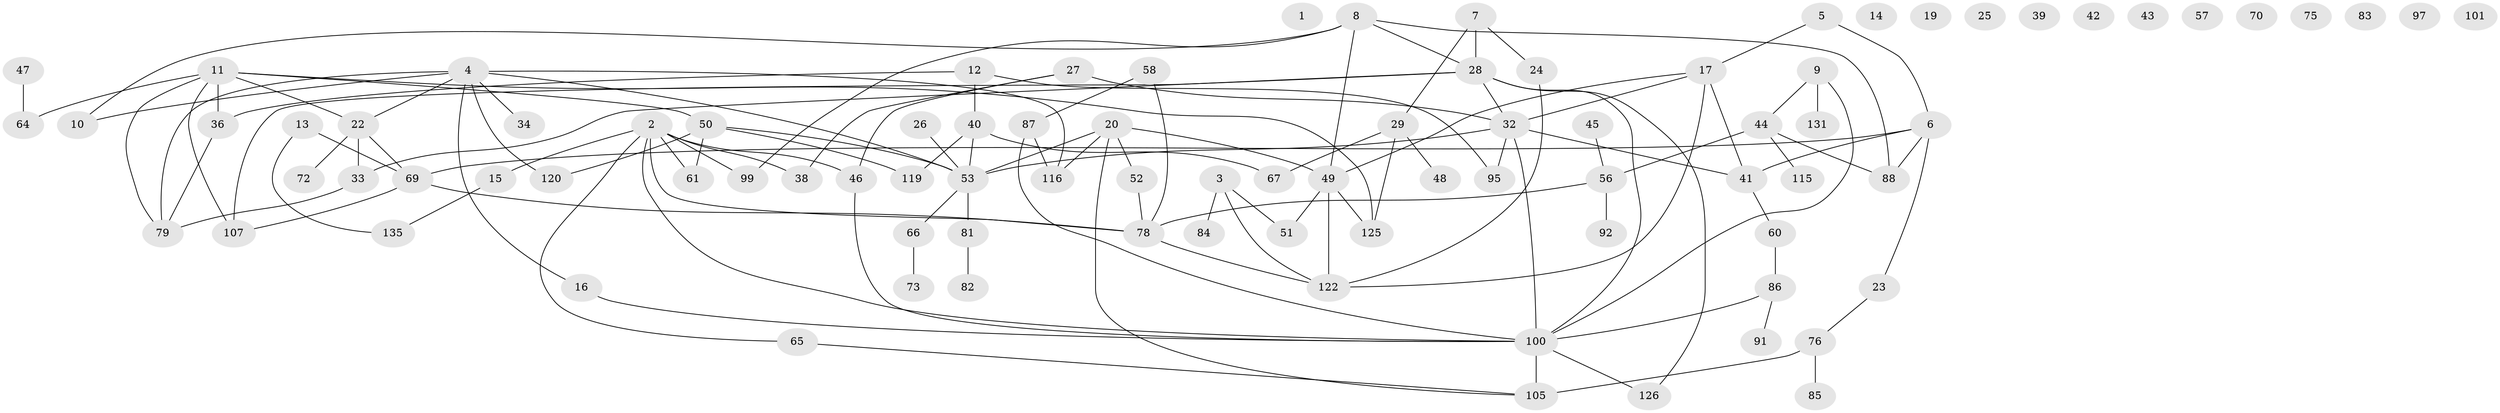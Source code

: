 // original degree distribution, {1: 0.17647058823529413, 6: 0.03676470588235294, 3: 0.23529411764705882, 5: 0.0661764705882353, 2: 0.27205882352941174, 4: 0.11764705882352941, 0: 0.08823529411764706, 7: 0.007352941176470588}
// Generated by graph-tools (version 1.1) at 2025/41/03/06/25 10:41:22]
// undirected, 90 vertices, 121 edges
graph export_dot {
graph [start="1"]
  node [color=gray90,style=filled];
  1 [super="+30"];
  2 [super="+55"];
  3 [super="+94"];
  4 [super="+35"];
  5;
  6 [super="+104"];
  7 [super="+31"];
  8 [super="+80"];
  9 [super="+63"];
  10;
  11 [super="+93"];
  12 [super="+21"];
  13 [super="+132"];
  14;
  15 [super="+77"];
  16;
  17 [super="+18"];
  19;
  20 [super="+102"];
  22 [super="+37"];
  23;
  24;
  25;
  26;
  27 [super="+112"];
  28 [super="+71"];
  29 [super="+118"];
  32 [super="+110"];
  33 [super="+123"];
  34;
  36 [super="+124"];
  38 [super="+54"];
  39;
  40 [super="+106"];
  41 [super="+114"];
  42;
  43;
  44 [super="+130"];
  45;
  46;
  47 [super="+113"];
  48 [super="+127"];
  49 [super="+96"];
  50 [super="+59"];
  51 [super="+134"];
  52 [super="+89"];
  53 [super="+109"];
  56 [super="+68"];
  57;
  58;
  60 [super="+62"];
  61 [super="+90"];
  64;
  65 [super="+121"];
  66;
  67;
  69 [super="+74"];
  70;
  72;
  73 [super="+111"];
  75;
  76 [super="+98"];
  78 [super="+136"];
  79;
  81;
  82 [super="+128"];
  83;
  84;
  85 [super="+129"];
  86 [super="+117"];
  87;
  88 [super="+103"];
  91;
  92;
  95;
  97;
  99;
  100 [super="+108"];
  101;
  105;
  107;
  115;
  116;
  119;
  120;
  122 [super="+133"];
  125;
  126;
  131;
  135;
  2 -- 15;
  2 -- 38;
  2 -- 99;
  2 -- 100;
  2 -- 46;
  2 -- 78;
  2 -- 65;
  2 -- 61;
  3 -- 84;
  3 -- 122;
  3 -- 51;
  4 -- 10;
  4 -- 22;
  4 -- 120;
  4 -- 16;
  4 -- 34;
  4 -- 116;
  4 -- 79;
  4 -- 53;
  5 -- 6;
  5 -- 17;
  6 -- 23;
  6 -- 88;
  6 -- 41;
  6 -- 69;
  7 -- 24;
  7 -- 28;
  7 -- 29;
  8 -- 99;
  8 -- 10;
  8 -- 88;
  8 -- 28;
  8 -- 49;
  9 -- 100;
  9 -- 131;
  9 -- 44;
  11 -- 36;
  11 -- 50;
  11 -- 64;
  11 -- 107;
  11 -- 125;
  11 -- 79;
  11 -- 22;
  12 -- 36;
  12 -- 95;
  12 -- 40;
  13 -- 69;
  13 -- 135;
  15 -- 135;
  16 -- 100;
  17 -- 32;
  17 -- 41 [weight=2];
  17 -- 49;
  17 -- 122;
  20 -- 49;
  20 -- 105;
  20 -- 116;
  20 -- 53;
  20 -- 52;
  22 -- 72;
  22 -- 33;
  22 -- 69;
  23 -- 76;
  24 -- 122;
  26 -- 53;
  27 -- 38;
  27 -- 46;
  27 -- 32 [weight=2];
  28 -- 100;
  28 -- 107;
  28 -- 32;
  28 -- 33;
  28 -- 126;
  29 -- 125;
  29 -- 67;
  29 -- 48;
  32 -- 95;
  32 -- 53;
  32 -- 41;
  32 -- 100;
  33 -- 79;
  36 -- 79;
  40 -- 67;
  40 -- 119;
  40 -- 53;
  41 -- 60;
  44 -- 115;
  44 -- 88;
  44 -- 56;
  45 -- 56;
  46 -- 100;
  47 -- 64;
  49 -- 51;
  49 -- 125;
  49 -- 122;
  50 -- 120;
  50 -- 119;
  50 -- 53;
  50 -- 61;
  52 -- 78;
  53 -- 66;
  53 -- 81;
  56 -- 78;
  56 -- 92;
  58 -- 78;
  58 -- 87;
  60 -- 86;
  65 -- 105;
  66 -- 73;
  69 -- 107;
  69 -- 78;
  76 -- 105 [weight=2];
  76 -- 85;
  78 -- 122;
  81 -- 82;
  86 -- 100;
  86 -- 91;
  87 -- 100;
  87 -- 116;
  100 -- 105;
  100 -- 126;
}
